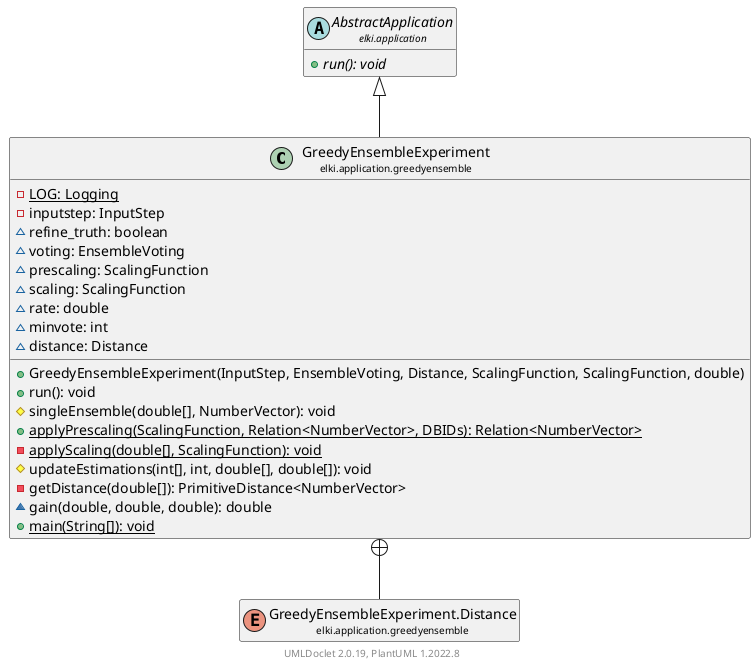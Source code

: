 @startuml
    remove .*\.(Instance|Par|Parameterizer|Factory)$
    set namespaceSeparator none
    hide empty fields
    hide empty methods

    class "<size:14>GreedyEnsembleExperiment\n<size:10>elki.application.greedyensemble" as elki.application.greedyensemble.GreedyEnsembleExperiment [[GreedyEnsembleExperiment.html]] {
        {static} -LOG: Logging
        -inputstep: InputStep
        ~refine_truth: boolean
        ~voting: EnsembleVoting
        ~prescaling: ScalingFunction
        ~scaling: ScalingFunction
        ~rate: double
        ~minvote: int
        ~distance: Distance
        +GreedyEnsembleExperiment(InputStep, EnsembleVoting, Distance, ScalingFunction, ScalingFunction, double)
        +run(): void
        #singleEnsemble(double[], NumberVector): void
        {static} +applyPrescaling(ScalingFunction, Relation<NumberVector>, DBIDs): Relation<NumberVector>
        {static} -applyScaling(double[], ScalingFunction): void
        #updateEstimations(int[], int, double[], double[]): void
        -getDistance(double[]): PrimitiveDistance<NumberVector>
        ~gain(double, double, double): double
        {static} +main(String[]): void
    }

    abstract class "<size:14>AbstractApplication\n<size:10>elki.application" as elki.application.AbstractApplication [[../AbstractApplication.html]] {
        {abstract} +run(): void
    }
    enum "<size:14>GreedyEnsembleExperiment.Distance\n<size:10>elki.application.greedyensemble" as elki.application.greedyensemble.GreedyEnsembleExperiment.Distance [[GreedyEnsembleExperiment.Distance.html]]
    class "<size:14>GreedyEnsembleExperiment.Par\n<size:10>elki.application.greedyensemble" as elki.application.greedyensemble.GreedyEnsembleExperiment.Par [[GreedyEnsembleExperiment.Par.html]]

    elki.application.AbstractApplication <|-- elki.application.greedyensemble.GreedyEnsembleExperiment
    elki.application.greedyensemble.GreedyEnsembleExperiment +-- elki.application.greedyensemble.GreedyEnsembleExperiment.Distance
    elki.application.greedyensemble.GreedyEnsembleExperiment +-- elki.application.greedyensemble.GreedyEnsembleExperiment.Par

    center footer UMLDoclet 2.0.19, PlantUML 1.2022.8
@enduml
